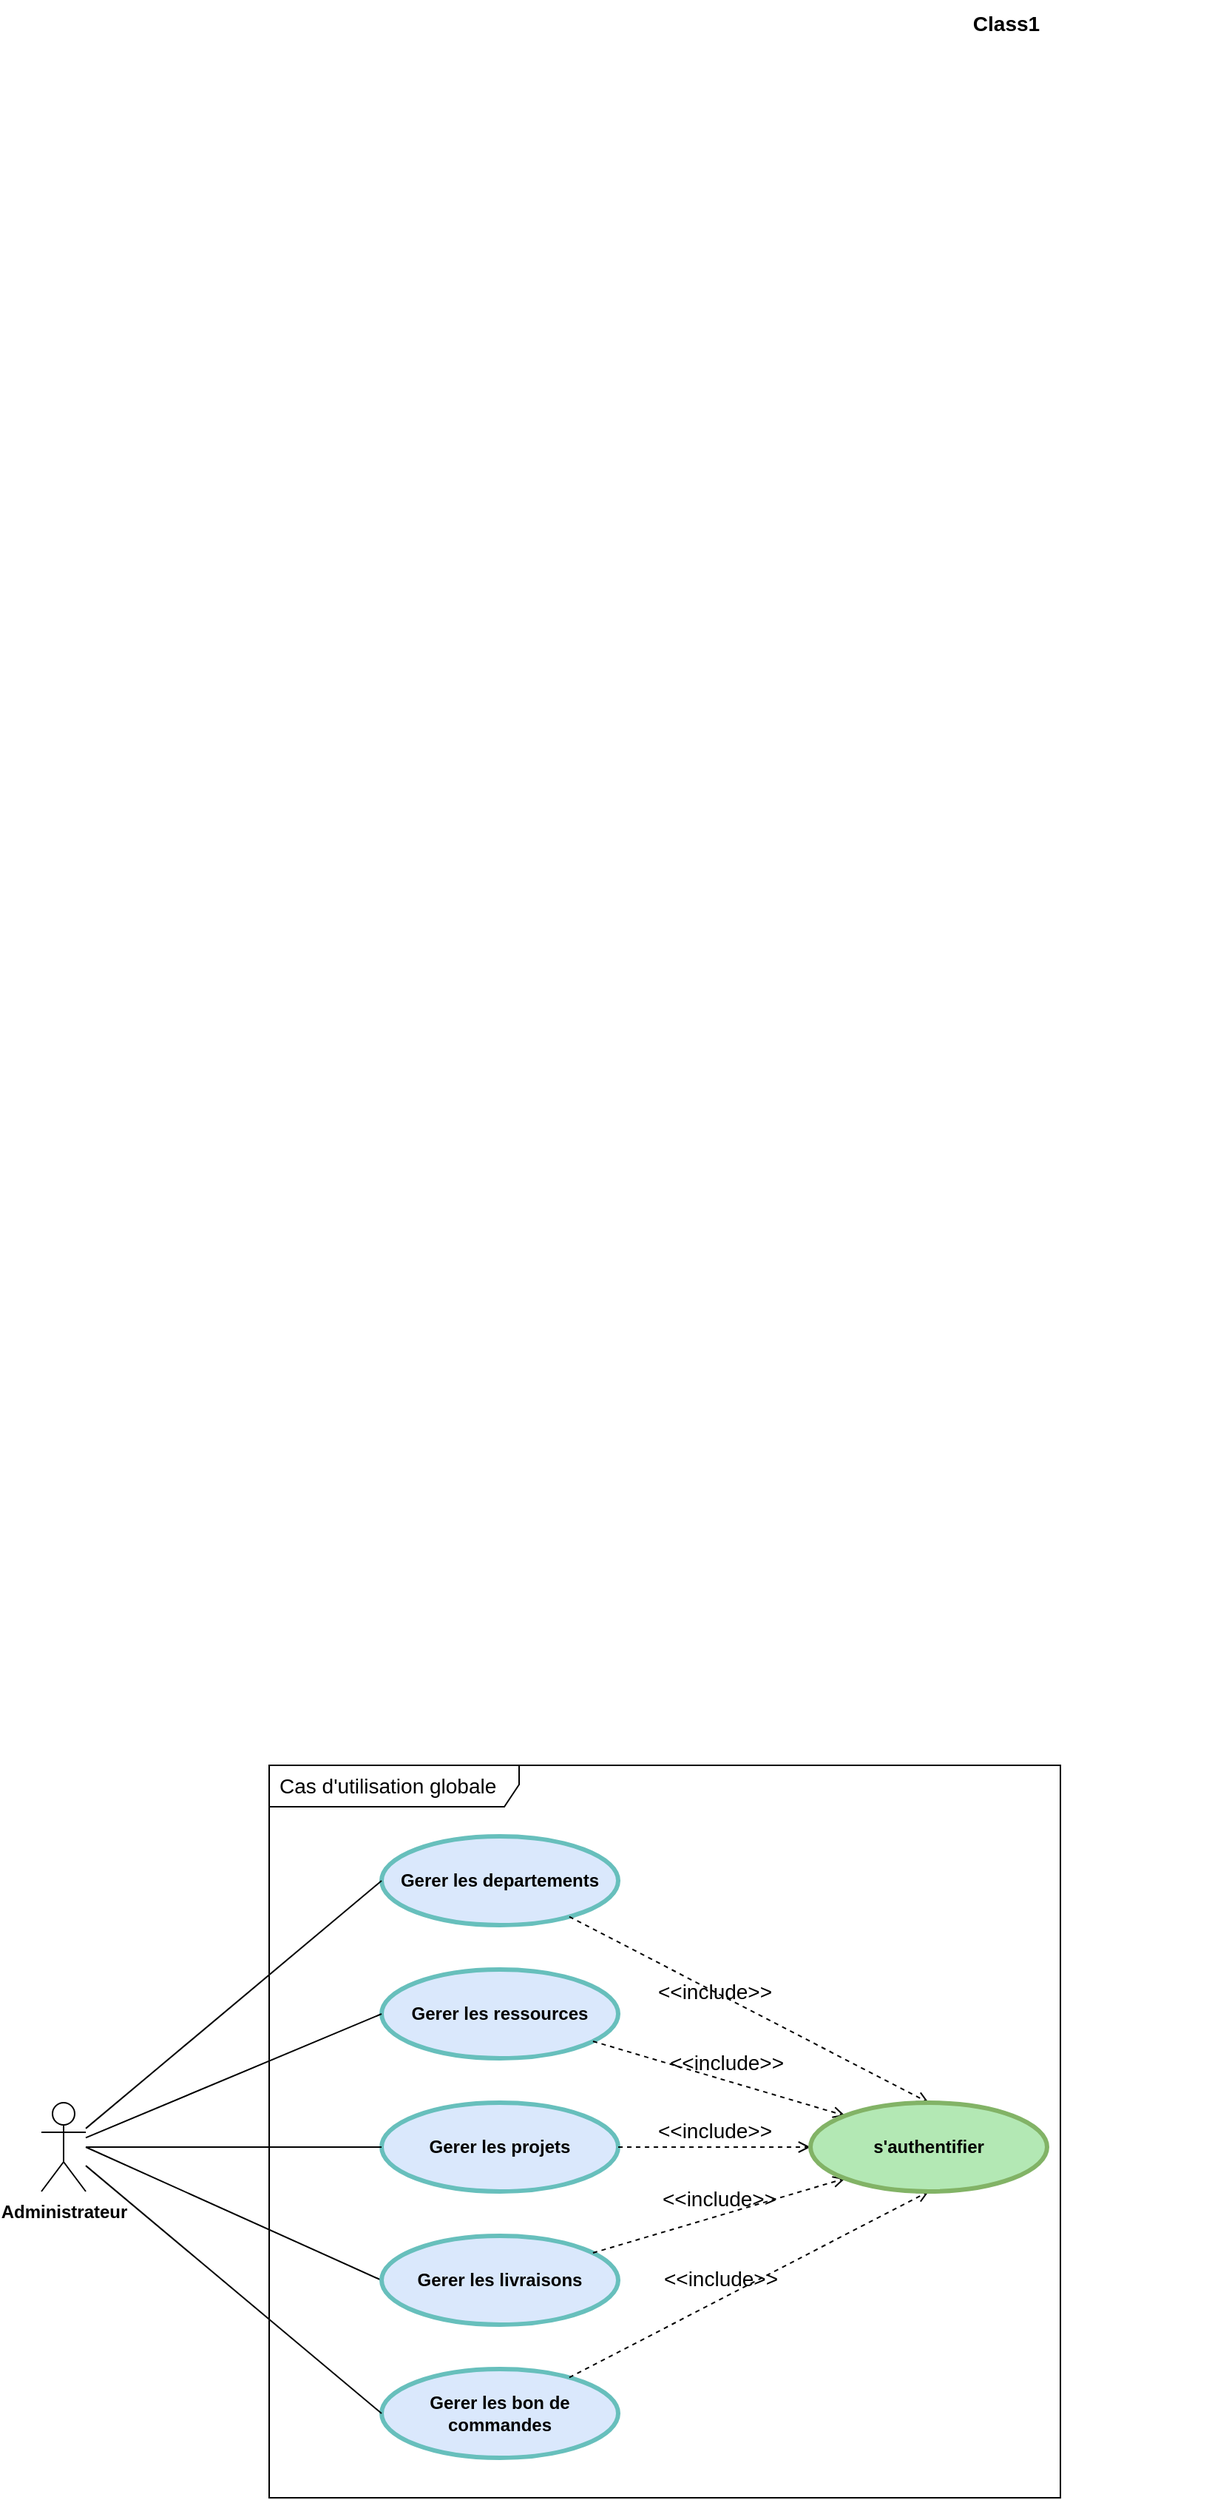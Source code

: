 <mxfile version="17.1.3" type="github">
  <diagram id="EG5JULqEjUh79jNFLRnw" name="Page-1">
    <mxGraphModel dx="930" dy="-3043" grid="0" gridSize="10" guides="1" tooltips="1" connect="1" arrows="1" fold="1" page="1" pageScale="1" pageWidth="827" pageHeight="1169" math="0" shadow="0">
      <root>
        <mxCell id="0" />
        <mxCell id="1" parent="0" />
        <mxCell id="bL-fC52UARsJ5Ht_kiXk-35" value="Class1" style="swimlane;fontStyle=1;align=center;horizontal=1;startSize=30;collapsible=0;html=1;fontSize=14;fillColor=none;strokeColor=#FFFFFF;" vertex="1" parent="1">
          <mxGeometry x="971" y="3689" width="277" height="298" as="geometry" />
        </mxCell>
        <mxCell id="bL-fC52UARsJ5Ht_kiXk-36" value="&lt;div&gt;Cas d&#39;utilisation globale&lt;/div&gt;" style="shape=umlFrame;tabPosition=left;html=1;boundedLbl=1;labelInHeader=1;width=169;height=28;swimlaneFillColor=#ffffff;align=left;spacingLeft=5;fontSize=14;" vertex="1" parent="bL-fC52UARsJ5Ht_kiXk-35">
          <mxGeometry width="535" height="495" relative="1" as="geometry">
            <mxPoint x="-359" y="1192" as="offset" />
          </mxGeometry>
        </mxCell>
        <mxCell id="bL-fC52UARsJ5Ht_kiXk-13" style="edgeStyle=none;rounded=0;orthogonalLoop=1;jettySize=auto;html=1;endArrow=none;endFill=0;entryX=0;entryY=0.5;entryDx=0;entryDy=0;" edge="1" parent="bL-fC52UARsJ5Ht_kiXk-35" target="bL-fC52UARsJ5Ht_kiXk-8">
          <mxGeometry relative="1" as="geometry">
            <mxPoint x="-483" y="1450" as="sourcePoint" />
          </mxGeometry>
        </mxCell>
        <mxCell id="bL-fC52UARsJ5Ht_kiXk-3" value="&lt;span style=&quot;font-weight: 700&quot;&gt;Administrateur&lt;/span&gt;" style="shape=umlActor;verticalLabelPosition=bottom;verticalAlign=top;html=1;outlineConnect=0;" vertex="1" parent="bL-fC52UARsJ5Ht_kiXk-35">
          <mxGeometry x="-513" y="1420" width="30" height="60" as="geometry" />
        </mxCell>
        <mxCell id="bL-fC52UARsJ5Ht_kiXk-6" value="Gerer les departements" style="shape=ellipse;html=1;strokeWidth=3;fontStyle=1;whiteSpace=wrap;align=center;perimeter=ellipsePerimeter;fillColor=#dae8fc;strokeColor=#67BFBC;" vertex="1" parent="bL-fC52UARsJ5Ht_kiXk-35">
          <mxGeometry x="-283" y="1240" width="160" height="60" as="geometry" />
        </mxCell>
        <mxCell id="bL-fC52UARsJ5Ht_kiXk-11" style="rounded=0;orthogonalLoop=1;jettySize=auto;html=1;endArrow=none;endFill=0;entryX=0;entryY=0.5;entryDx=0;entryDy=0;" edge="1" parent="bL-fC52UARsJ5Ht_kiXk-35" source="bL-fC52UARsJ5Ht_kiXk-3" target="bL-fC52UARsJ5Ht_kiXk-6">
          <mxGeometry relative="1" as="geometry" />
        </mxCell>
        <mxCell id="bL-fC52UARsJ5Ht_kiXk-7" value="Gerer les ressources" style="shape=ellipse;html=1;strokeWidth=3;fontStyle=1;whiteSpace=wrap;align=center;perimeter=ellipsePerimeter;fillColor=#dae8fc;strokeColor=#67BFBC;" vertex="1" parent="bL-fC52UARsJ5Ht_kiXk-35">
          <mxGeometry x="-283" y="1330" width="160" height="60" as="geometry" />
        </mxCell>
        <mxCell id="bL-fC52UARsJ5Ht_kiXk-12" style="edgeStyle=none;rounded=0;orthogonalLoop=1;jettySize=auto;html=1;endArrow=none;endFill=0;entryX=0;entryY=0.5;entryDx=0;entryDy=0;" edge="1" parent="bL-fC52UARsJ5Ht_kiXk-35" source="bL-fC52UARsJ5Ht_kiXk-3" target="bL-fC52UARsJ5Ht_kiXk-7">
          <mxGeometry relative="1" as="geometry" />
        </mxCell>
        <mxCell id="bL-fC52UARsJ5Ht_kiXk-8" value="Gerer les livraisons" style="shape=ellipse;html=1;strokeWidth=3;fontStyle=1;whiteSpace=wrap;align=center;perimeter=ellipsePerimeter;fillColor=#dae8fc;strokeColor=#67BFBC;" vertex="1" parent="bL-fC52UARsJ5Ht_kiXk-35">
          <mxGeometry x="-283" y="1510" width="160" height="60" as="geometry" />
        </mxCell>
        <mxCell id="bL-fC52UARsJ5Ht_kiXk-9" value="Gerer les bon de commandes" style="shape=ellipse;html=1;strokeWidth=3;fontStyle=1;whiteSpace=wrap;align=center;perimeter=ellipsePerimeter;fillColor=#dae8fc;strokeColor=#67BFBC;" vertex="1" parent="bL-fC52UARsJ5Ht_kiXk-35">
          <mxGeometry x="-283" y="1600" width="160" height="60" as="geometry" />
        </mxCell>
        <mxCell id="bL-fC52UARsJ5Ht_kiXk-14" style="edgeStyle=none;rounded=0;orthogonalLoop=1;jettySize=auto;html=1;endArrow=none;endFill=0;entryX=0;entryY=0.5;entryDx=0;entryDy=0;" edge="1" parent="bL-fC52UARsJ5Ht_kiXk-35" source="bL-fC52UARsJ5Ht_kiXk-3" target="bL-fC52UARsJ5Ht_kiXk-9">
          <mxGeometry relative="1" as="geometry" />
        </mxCell>
        <mxCell id="bL-fC52UARsJ5Ht_kiXk-22" value="&lt;font style=&quot;font-size: 14px&quot;&gt;&amp;lt;&amp;lt;include&amp;gt;&amp;gt;&lt;/font&gt;" style="html=1;verticalAlign=bottom;labelBackgroundColor=none;endArrow=open;endFill=0;dashed=1;rounded=0;jumpSize=9;entryX=0.5;entryY=0;entryDx=0;entryDy=0;" edge="1" parent="bL-fC52UARsJ5Ht_kiXk-35" source="bL-fC52UARsJ5Ht_kiXk-6" target="bL-fC52UARsJ5Ht_kiXk-16">
          <mxGeometry x="-0.155" y="-10" width="160" relative="1" as="geometry">
            <mxPoint x="-73" y="1300" as="sourcePoint" />
            <mxPoint x="87" y="1300" as="targetPoint" />
            <mxPoint as="offset" />
          </mxGeometry>
        </mxCell>
        <mxCell id="bL-fC52UARsJ5Ht_kiXk-23" value="&amp;lt;&amp;lt;include&amp;gt;&amp;gt;" style="html=1;verticalAlign=bottom;labelBackgroundColor=none;endArrow=open;endFill=0;dashed=1;rounded=0;fontSize=14;jumpSize=9;entryX=0;entryY=0;entryDx=0;entryDy=0;" edge="1" parent="bL-fC52UARsJ5Ht_kiXk-35" source="bL-fC52UARsJ5Ht_kiXk-7" target="bL-fC52UARsJ5Ht_kiXk-16">
          <mxGeometry x="0.051" y="1" width="160" relative="1" as="geometry">
            <mxPoint x="-123" y="1390" as="sourcePoint" />
            <mxPoint x="37" y="1390" as="targetPoint" />
            <mxPoint as="offset" />
          </mxGeometry>
        </mxCell>
        <mxCell id="bL-fC52UARsJ5Ht_kiXk-24" value="&amp;lt;&amp;lt;include&amp;gt;&amp;gt;" style="html=1;verticalAlign=bottom;labelBackgroundColor=none;endArrow=open;endFill=0;dashed=1;rounded=0;fontSize=14;jumpSize=9;entryX=0;entryY=1;entryDx=0;entryDy=0;" edge="1" parent="bL-fC52UARsJ5Ht_kiXk-35" source="bL-fC52UARsJ5Ht_kiXk-8" target="bL-fC52UARsJ5Ht_kiXk-16">
          <mxGeometry width="160" relative="1" as="geometry">
            <mxPoint x="-123" y="1490" as="sourcePoint" />
            <mxPoint x="37" y="1490" as="targetPoint" />
          </mxGeometry>
        </mxCell>
        <mxCell id="bL-fC52UARsJ5Ht_kiXk-25" value="&amp;lt;&amp;lt;include&amp;gt;&amp;gt;" style="html=1;verticalAlign=bottom;labelBackgroundColor=none;endArrow=open;endFill=0;dashed=1;rounded=0;fontSize=14;jumpSize=9;shadow=0;entryX=0.5;entryY=1;entryDx=0;entryDy=0;" edge="1" parent="bL-fC52UARsJ5Ht_kiXk-35" source="bL-fC52UARsJ5Ht_kiXk-9" target="bL-fC52UARsJ5Ht_kiXk-16">
          <mxGeometry x="-0.148" y="3" width="160" relative="1" as="geometry">
            <mxPoint x="-123" y="1630" as="sourcePoint" />
            <mxPoint x="37" y="1630" as="targetPoint" />
            <mxPoint as="offset" />
          </mxGeometry>
        </mxCell>
        <mxCell id="bL-fC52UARsJ5Ht_kiXk-28" value="Gerer les projets" style="shape=ellipse;html=1;strokeWidth=3;fontStyle=1;whiteSpace=wrap;align=center;perimeter=ellipsePerimeter;fillColor=#dae8fc;strokeColor=#67BFBC;" vertex="1" parent="bL-fC52UARsJ5Ht_kiXk-35">
          <mxGeometry x="-283" y="1420" width="160" height="60" as="geometry" />
        </mxCell>
        <mxCell id="bL-fC52UARsJ5Ht_kiXk-30" style="edgeStyle=none;rounded=0;jumpSize=9;orthogonalLoop=1;jettySize=auto;html=1;entryX=0;entryY=0.5;entryDx=0;entryDy=0;shadow=0;fontSize=14;endArrow=none;endFill=0;" edge="1" parent="bL-fC52UARsJ5Ht_kiXk-35" source="bL-fC52UARsJ5Ht_kiXk-3" target="bL-fC52UARsJ5Ht_kiXk-28">
          <mxGeometry relative="1" as="geometry" />
        </mxCell>
        <mxCell id="bL-fC52UARsJ5Ht_kiXk-31" value="&amp;lt;&amp;lt;include&amp;gt;&amp;gt;" style="html=1;verticalAlign=bottom;labelBackgroundColor=none;endArrow=open;endFill=0;dashed=1;rounded=0;shadow=0;fontSize=14;jumpSize=9;" edge="1" parent="bL-fC52UARsJ5Ht_kiXk-35" source="bL-fC52UARsJ5Ht_kiXk-28" target="bL-fC52UARsJ5Ht_kiXk-16">
          <mxGeometry width="160" relative="1" as="geometry">
            <mxPoint x="-123" y="1450" as="sourcePoint" />
            <mxPoint x="37" y="1450" as="targetPoint" />
          </mxGeometry>
        </mxCell>
        <mxCell id="bL-fC52UARsJ5Ht_kiXk-16" value="s&#39;authentifier" style="shape=ellipse;html=1;strokeWidth=3;fontStyle=1;whiteSpace=wrap;align=center;perimeter=ellipsePerimeter;fillColor=#B3E8B4;strokeColor=#82b366;" vertex="1" parent="bL-fC52UARsJ5Ht_kiXk-35">
          <mxGeometry x="7" y="1420" width="160" height="60" as="geometry" />
        </mxCell>
      </root>
    </mxGraphModel>
  </diagram>
</mxfile>
